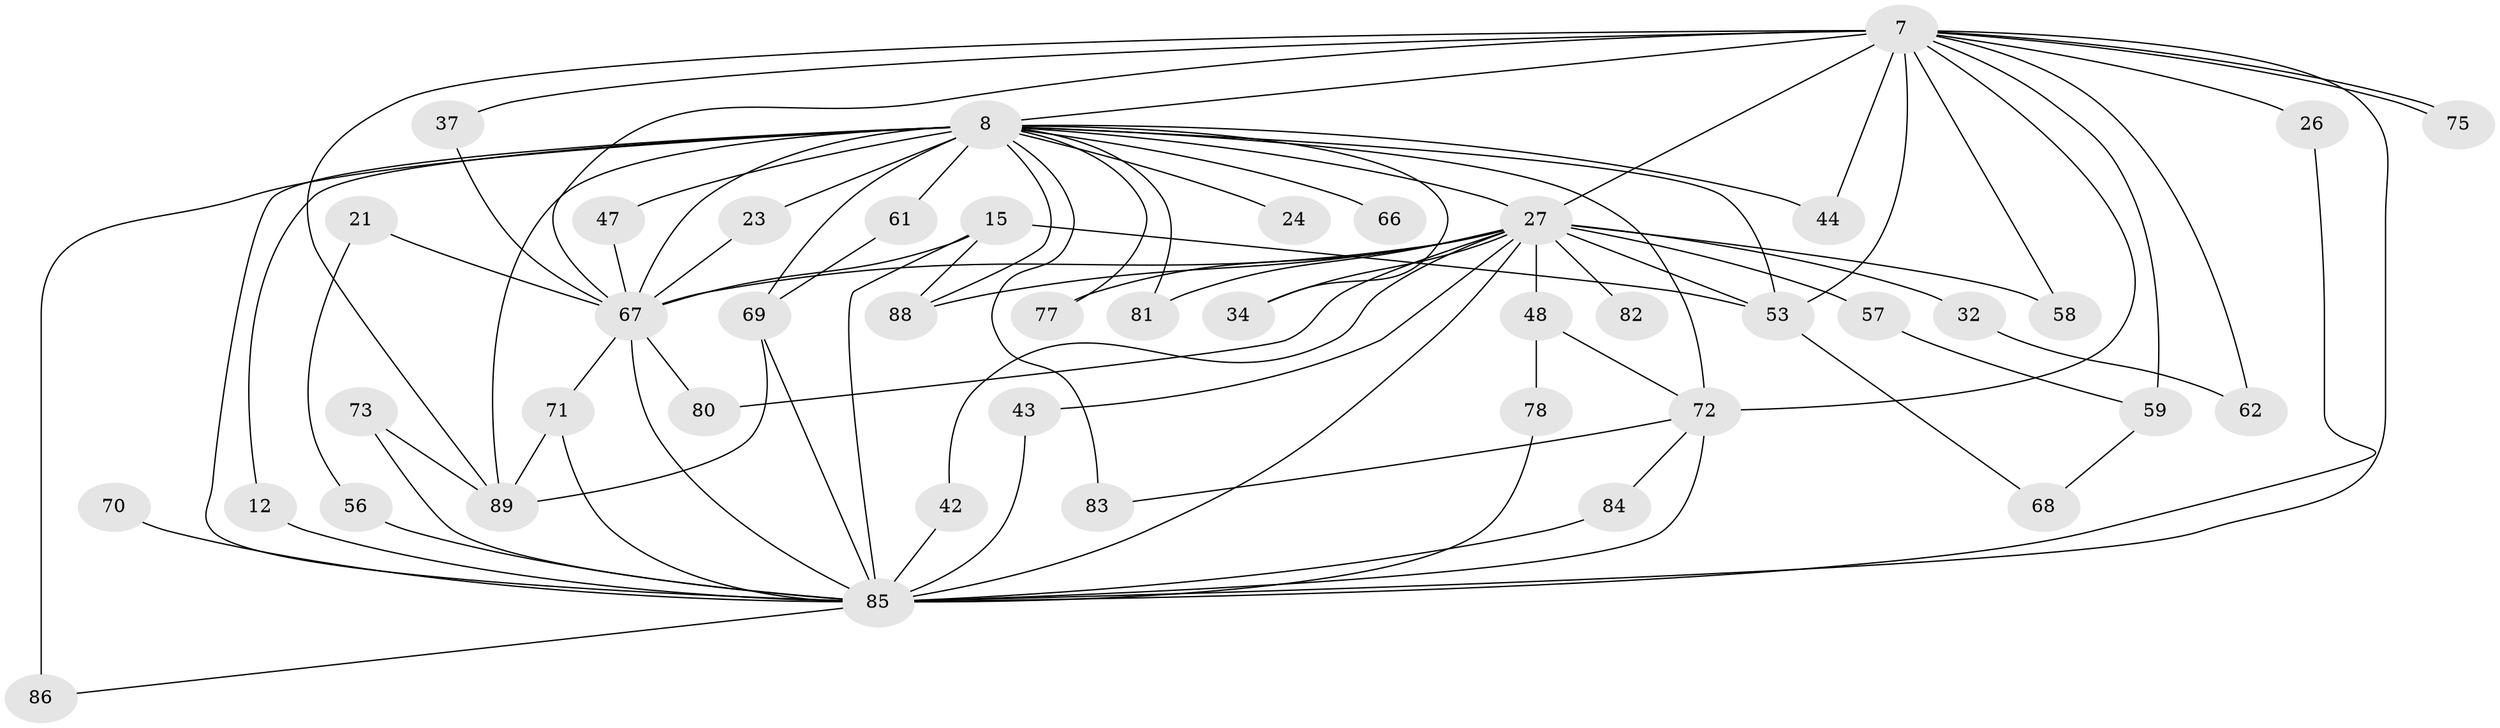 // original degree distribution, {18: 0.02247191011235955, 16: 0.011235955056179775, 22: 0.011235955056179775, 26: 0.011235955056179775, 14: 0.02247191011235955, 21: 0.011235955056179775, 24: 0.011235955056179775, 20: 0.011235955056179775, 5: 0.056179775280898875, 2: 0.5280898876404494, 4: 0.07865168539325842, 3: 0.20224719101123595, 6: 0.02247191011235955}
// Generated by graph-tools (version 1.1) at 2025/43/03/09/25 04:43:38]
// undirected, 44 vertices, 87 edges
graph export_dot {
graph [start="1"]
  node [color=gray90,style=filled];
  7 [super="+3"];
  8 [super="+4"];
  12;
  15 [super="+11"];
  21;
  23;
  24;
  26;
  27 [super="+13+9"];
  32;
  34;
  37;
  42;
  43;
  44;
  47;
  48 [super="+38"];
  53 [super="+41+17+45+51"];
  56;
  57;
  58;
  59 [super="+52+31"];
  61 [super="+20"];
  62;
  66;
  67 [super="+50+10"];
  68;
  69 [super="+60"];
  70;
  71 [super="+54"];
  72 [super="+49+65+25"];
  73;
  75;
  77 [super="+18"];
  78;
  80;
  81;
  82;
  83 [super="+55"];
  84;
  85 [super="+46+76+79+5"];
  86 [super="+64"];
  88 [super="+33+63"];
  89 [super="+87"];
  7 -- 8 [weight=4];
  7 -- 53 [weight=3];
  7 -- 58;
  7 -- 62;
  7 -- 75;
  7 -- 75;
  7 -- 89 [weight=3];
  7 -- 72 [weight=4];
  7 -- 26;
  7 -- 37;
  7 -- 44;
  7 -- 59 [weight=6];
  7 -- 27 [weight=5];
  7 -- 85 [weight=5];
  7 -- 67 [weight=4];
  8 -- 12;
  8 -- 24 [weight=2];
  8 -- 34;
  8 -- 61 [weight=3];
  8 -- 66 [weight=2];
  8 -- 77 [weight=2];
  8 -- 81;
  8 -- 86 [weight=2];
  8 -- 83 [weight=2];
  8 -- 23;
  8 -- 44;
  8 -- 47;
  8 -- 88 [weight=2];
  8 -- 72 [weight=2];
  8 -- 53;
  8 -- 27 [weight=4];
  8 -- 67 [weight=5];
  8 -- 85 [weight=4];
  8 -- 89 [weight=5];
  8 -- 69 [weight=2];
  12 -- 85;
  15 -- 88;
  15 -- 67;
  15 -- 85 [weight=2];
  15 -- 53;
  21 -- 56;
  21 -- 67 [weight=2];
  23 -- 67;
  26 -- 85;
  27 -- 48 [weight=3];
  27 -- 67 [weight=5];
  27 -- 77;
  27 -- 80;
  27 -- 81;
  27 -- 82;
  27 -- 88;
  27 -- 32 [weight=2];
  27 -- 34;
  27 -- 42;
  27 -- 43;
  27 -- 53 [weight=2];
  27 -- 57;
  27 -- 58;
  27 -- 85 [weight=6];
  32 -- 62;
  37 -- 67;
  42 -- 85;
  43 -- 85;
  47 -- 67;
  48 -- 78;
  48 -- 72;
  53 -- 68;
  56 -- 85;
  57 -- 59;
  59 -- 68;
  61 -- 69;
  67 -- 80;
  67 -- 85 [weight=5];
  67 -- 71;
  69 -- 89;
  69 -- 85;
  70 -- 85 [weight=2];
  71 -- 85;
  71 -- 89;
  72 -- 84;
  72 -- 83;
  72 -- 85;
  73 -- 85;
  73 -- 89;
  78 -- 85;
  84 -- 85;
  85 -- 86;
}
